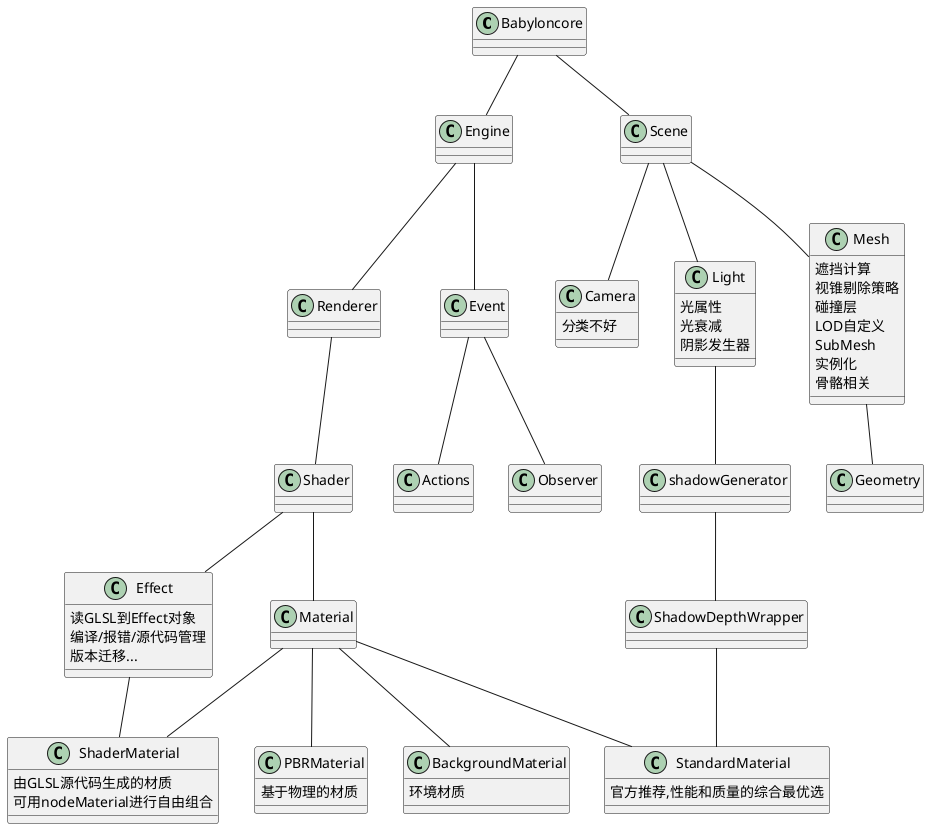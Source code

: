 @startuml BabyCore

Babyloncore -- Engine
Babyloncore -- Scene
Renderer -- Shader
Shader -- Effect
class Effect{
  读GLSL到Effect对象
  编译/报错/源代码管理
  版本迁移...
}
Shader -- Material
class Material{

}
Material -- ShaderMaterial
Effect -- ShaderMaterial
class ShaderMaterial{
  由GLSL源代码生成的材质
  可用nodeMaterial进行自由组合
}
Material -- StandardMaterial
class StandardMaterial{
  官方推荐,性能和质量的综合最优选
}
Material -- PBRMaterial
class PBRMaterial{
  基于物理的材质
}
Material -- BackgroundMaterial
class BackgroundMaterial{
  环境材质
}
Engine -- Event
Scene -- Camera
class Camera{
  分类不好
}
Scene -- Light
class Light{
  光属性
  光衰减
  阴影发生器
}
Light -- shadowGenerator
shadowGenerator -- ShadowDepthWrapper
ShadowDepthWrapper -- StandardMaterial
Scene -- Mesh
Mesh -- Geometry
class Mesh{
  遮挡计算
  视锥剔除策略
  碰撞层
  LOD自定义
  SubMesh
  实例化
  骨骼相关
}
Engine -- Renderer
Event -- Actions
Event -- Observer

@enduml